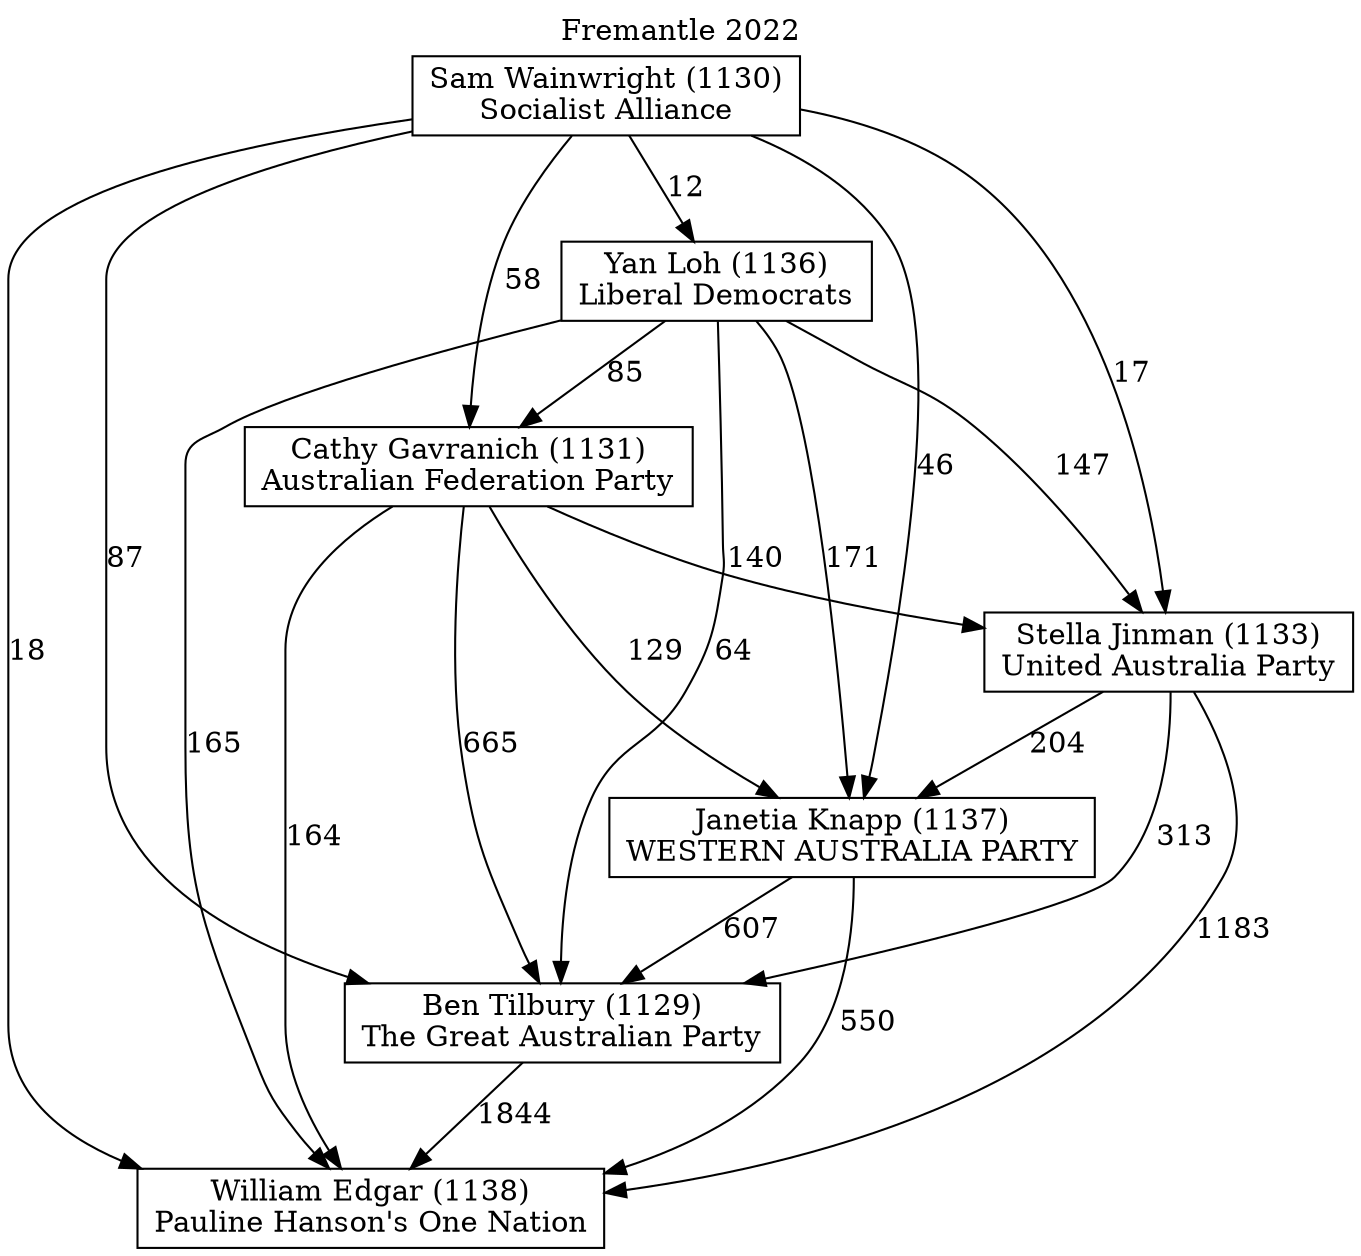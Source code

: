 // House preference flow
digraph "William Edgar (1138)_Fremantle_2022" {
	graph [label="Fremantle 2022" labelloc=t mclimit=2]
	node [shape=box]
	"William Edgar (1138)" [label="William Edgar (1138)
Pauline Hanson's One Nation"]
	"Ben Tilbury (1129)" [label="Ben Tilbury (1129)
The Great Australian Party"]
	"Janetia Knapp (1137)" [label="Janetia Knapp (1137)
WESTERN AUSTRALIA PARTY"]
	"Stella Jinman (1133)" [label="Stella Jinman (1133)
United Australia Party"]
	"Cathy Gavranich (1131)" [label="Cathy Gavranich (1131)
Australian Federation Party"]
	"Yan Loh (1136)" [label="Yan Loh (1136)
Liberal Democrats"]
	"Sam Wainwright (1130)" [label="Sam Wainwright (1130)
Socialist Alliance"]
	"Ben Tilbury (1129)" -> "William Edgar (1138)" [label=1844]
	"Janetia Knapp (1137)" -> "Ben Tilbury (1129)" [label=607]
	"Stella Jinman (1133)" -> "Janetia Knapp (1137)" [label=204]
	"Cathy Gavranich (1131)" -> "Stella Jinman (1133)" [label=140]
	"Yan Loh (1136)" -> "Cathy Gavranich (1131)" [label=85]
	"Sam Wainwright (1130)" -> "Yan Loh (1136)" [label=12]
	"Janetia Knapp (1137)" -> "William Edgar (1138)" [label=550]
	"Stella Jinman (1133)" -> "William Edgar (1138)" [label=1183]
	"Cathy Gavranich (1131)" -> "William Edgar (1138)" [label=164]
	"Yan Loh (1136)" -> "William Edgar (1138)" [label=165]
	"Sam Wainwright (1130)" -> "William Edgar (1138)" [label=18]
	"Sam Wainwright (1130)" -> "Cathy Gavranich (1131)" [label=58]
	"Yan Loh (1136)" -> "Stella Jinman (1133)" [label=147]
	"Sam Wainwright (1130)" -> "Stella Jinman (1133)" [label=17]
	"Cathy Gavranich (1131)" -> "Janetia Knapp (1137)" [label=129]
	"Yan Loh (1136)" -> "Janetia Knapp (1137)" [label=171]
	"Sam Wainwright (1130)" -> "Janetia Knapp (1137)" [label=46]
	"Stella Jinman (1133)" -> "Ben Tilbury (1129)" [label=313]
	"Cathy Gavranich (1131)" -> "Ben Tilbury (1129)" [label=665]
	"Yan Loh (1136)" -> "Ben Tilbury (1129)" [label=64]
	"Sam Wainwright (1130)" -> "Ben Tilbury (1129)" [label=87]
}
